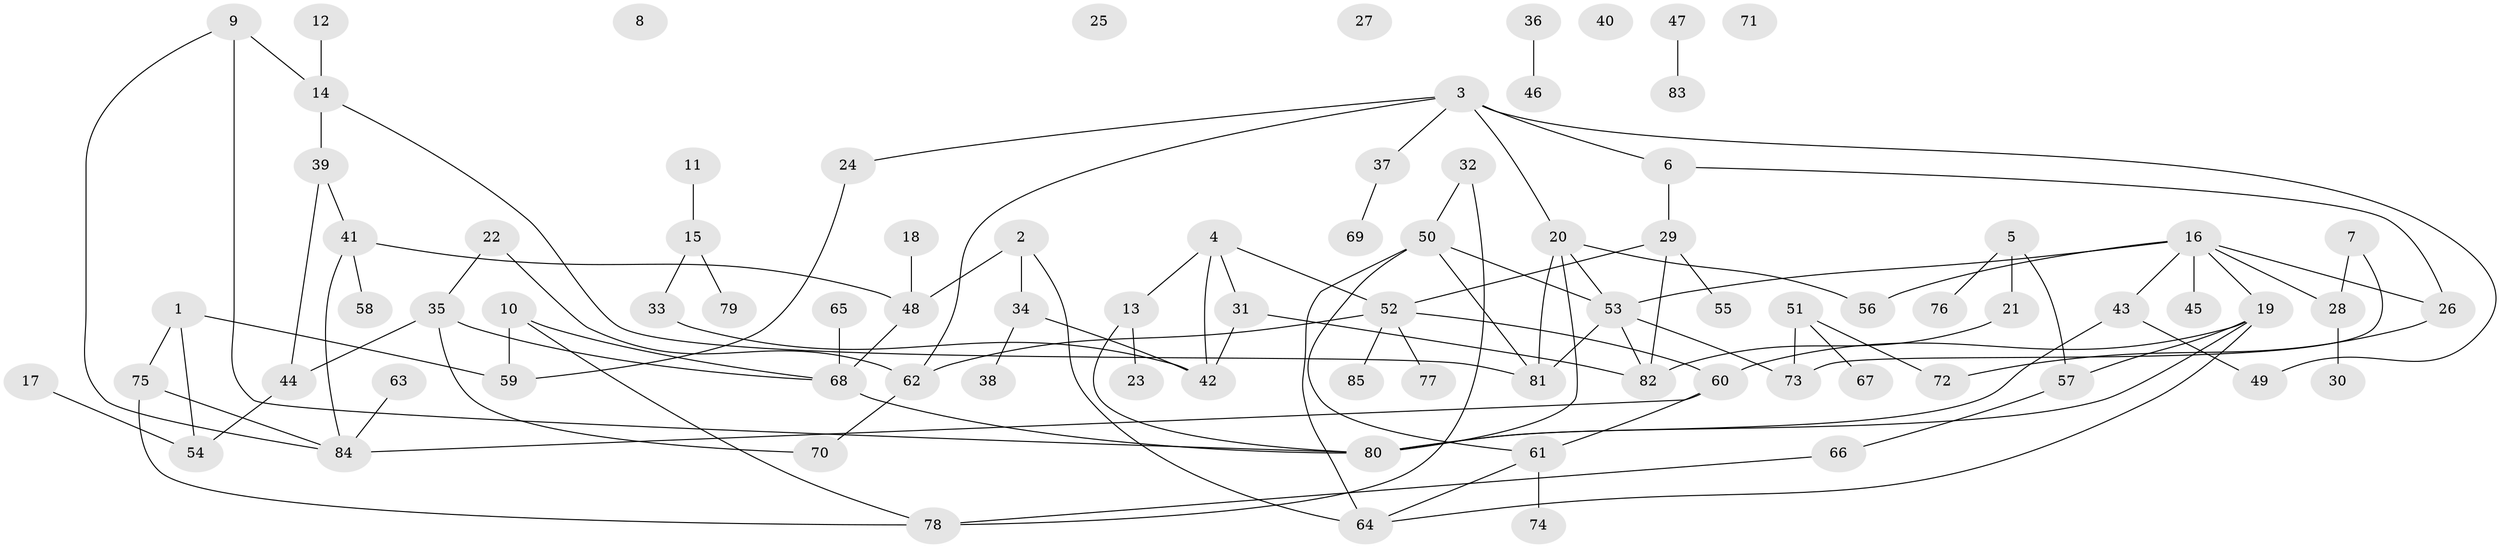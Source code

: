 // coarse degree distribution, {4: 0.18333333333333332, 6: 0.03333333333333333, 3: 0.21666666666666667, 2: 0.1, 0: 0.11666666666666667, 1: 0.25, 5: 0.03333333333333333, 10: 0.016666666666666666, 9: 0.016666666666666666, 8: 0.016666666666666666, 7: 0.016666666666666666}
// Generated by graph-tools (version 1.1) at 2025/23/03/03/25 07:23:27]
// undirected, 85 vertices, 111 edges
graph export_dot {
graph [start="1"]
  node [color=gray90,style=filled];
  1;
  2;
  3;
  4;
  5;
  6;
  7;
  8;
  9;
  10;
  11;
  12;
  13;
  14;
  15;
  16;
  17;
  18;
  19;
  20;
  21;
  22;
  23;
  24;
  25;
  26;
  27;
  28;
  29;
  30;
  31;
  32;
  33;
  34;
  35;
  36;
  37;
  38;
  39;
  40;
  41;
  42;
  43;
  44;
  45;
  46;
  47;
  48;
  49;
  50;
  51;
  52;
  53;
  54;
  55;
  56;
  57;
  58;
  59;
  60;
  61;
  62;
  63;
  64;
  65;
  66;
  67;
  68;
  69;
  70;
  71;
  72;
  73;
  74;
  75;
  76;
  77;
  78;
  79;
  80;
  81;
  82;
  83;
  84;
  85;
  1 -- 54;
  1 -- 59;
  1 -- 75;
  2 -- 34;
  2 -- 48;
  2 -- 64;
  3 -- 6;
  3 -- 20;
  3 -- 24;
  3 -- 37;
  3 -- 49;
  3 -- 62;
  4 -- 13;
  4 -- 31;
  4 -- 42;
  4 -- 52;
  5 -- 21;
  5 -- 57;
  5 -- 76;
  6 -- 26;
  6 -- 29;
  7 -- 28;
  7 -- 73;
  9 -- 14;
  9 -- 80;
  9 -- 84;
  10 -- 59;
  10 -- 68;
  10 -- 78;
  11 -- 15;
  12 -- 14;
  13 -- 23;
  13 -- 80;
  14 -- 39;
  14 -- 81;
  15 -- 33;
  15 -- 79;
  16 -- 19;
  16 -- 26;
  16 -- 28;
  16 -- 43;
  16 -- 45;
  16 -- 53;
  16 -- 56;
  17 -- 54;
  18 -- 48;
  19 -- 57;
  19 -- 60;
  19 -- 64;
  19 -- 80;
  20 -- 53;
  20 -- 56;
  20 -- 80;
  20 -- 81;
  21 -- 82;
  22 -- 35;
  22 -- 62;
  24 -- 59;
  26 -- 72;
  28 -- 30;
  29 -- 52;
  29 -- 55;
  29 -- 82;
  31 -- 42;
  31 -- 82;
  32 -- 50;
  32 -- 78;
  33 -- 42;
  34 -- 38;
  34 -- 42;
  35 -- 44;
  35 -- 68;
  35 -- 70;
  36 -- 46;
  37 -- 69;
  39 -- 41;
  39 -- 44;
  41 -- 48;
  41 -- 58;
  41 -- 84;
  43 -- 49;
  43 -- 80;
  44 -- 54;
  47 -- 83;
  48 -- 68;
  50 -- 53;
  50 -- 61;
  50 -- 64;
  50 -- 81;
  51 -- 67;
  51 -- 72;
  51 -- 73;
  52 -- 60;
  52 -- 62;
  52 -- 77;
  52 -- 85;
  53 -- 73;
  53 -- 81;
  53 -- 82;
  57 -- 66;
  60 -- 61;
  60 -- 84;
  61 -- 64;
  61 -- 74;
  62 -- 70;
  63 -- 84;
  65 -- 68;
  66 -- 78;
  68 -- 80;
  75 -- 78;
  75 -- 84;
}

